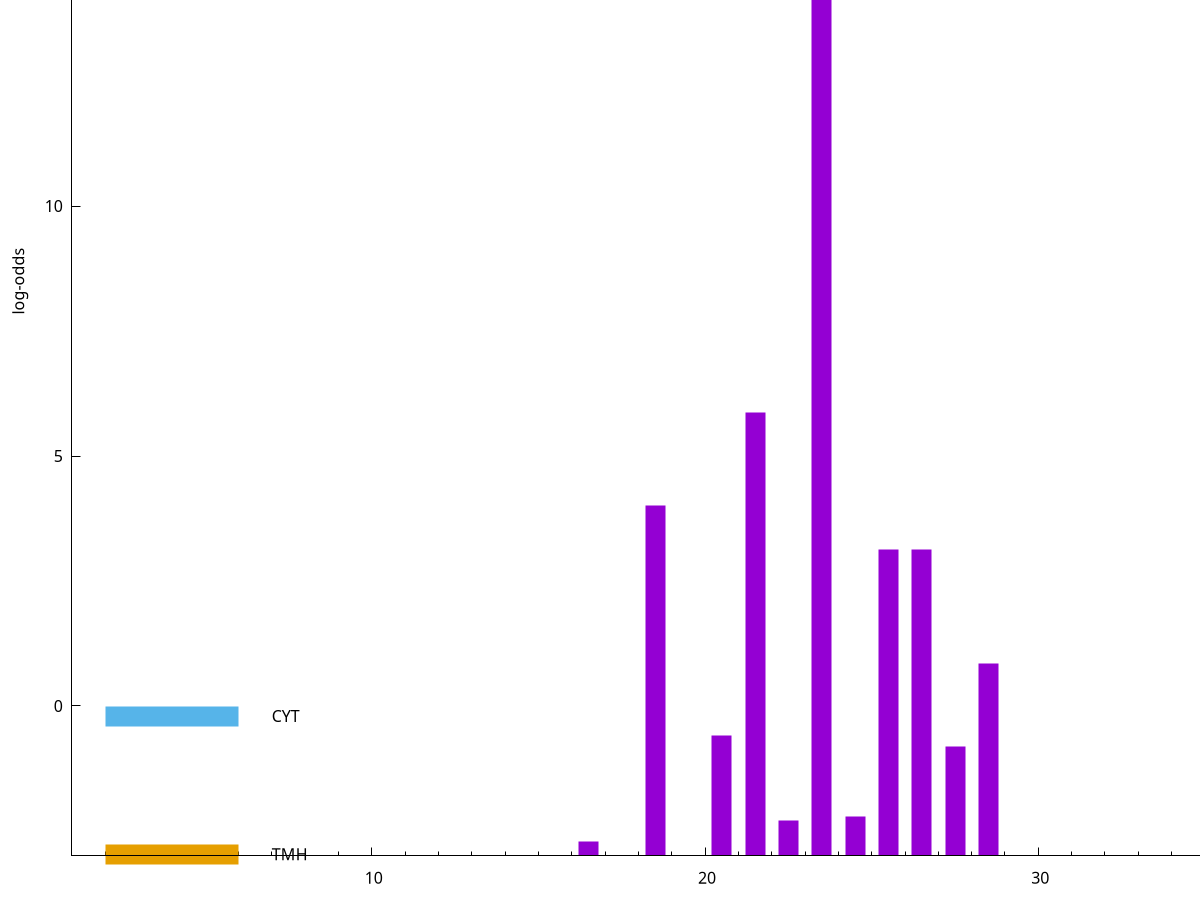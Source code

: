 set title "LipoP predictions for SRR3987128.gff"
set size 2., 1.4
set xrange [1:70] 
set mxtics 10
set yrange [-3:20]
set y2range [0:23]
set ylabel "log-odds"
set term postscript eps color solid "Helvetica" 30
set output "SRR3987128.gff72.eps"
set arrow from 2,14.9752 to 6,14.9752 nohead lt 1 lw 20
set label "SpI" at 7,14.9752
set arrow from 2,-0.200913 to 6,-0.200913 nohead lt 3 lw 20
set label "CYT" at 7,-0.200913
set arrow from 2,-2.96603 to 6,-2.96603 nohead lt 4 lw 20
set label "TMH" at 7,-2.96603
set arrow from 2,14.9752 to 6,14.9752 nohead lt 1 lw 20
set label "SpI" at 7,14.9752
# NOTE: The scores below are the log-odds scores with the threshold
# NOTE: subtracted (a hack to make gnuplot make the histogram all
# NOTE: look nice).
plot "-" axes x1y2 title "" with impulses lt 1 lw 20
23.500000 17.970900
21.500000 8.875940
18.500000 7.004280
26.500000 6.136190
25.500000 6.127130
28.500000 3.848099
20.500000 2.414265
27.500000 2.179667
24.500000 0.780810
22.500000 0.711810
16.500000 0.297390
e
exit
